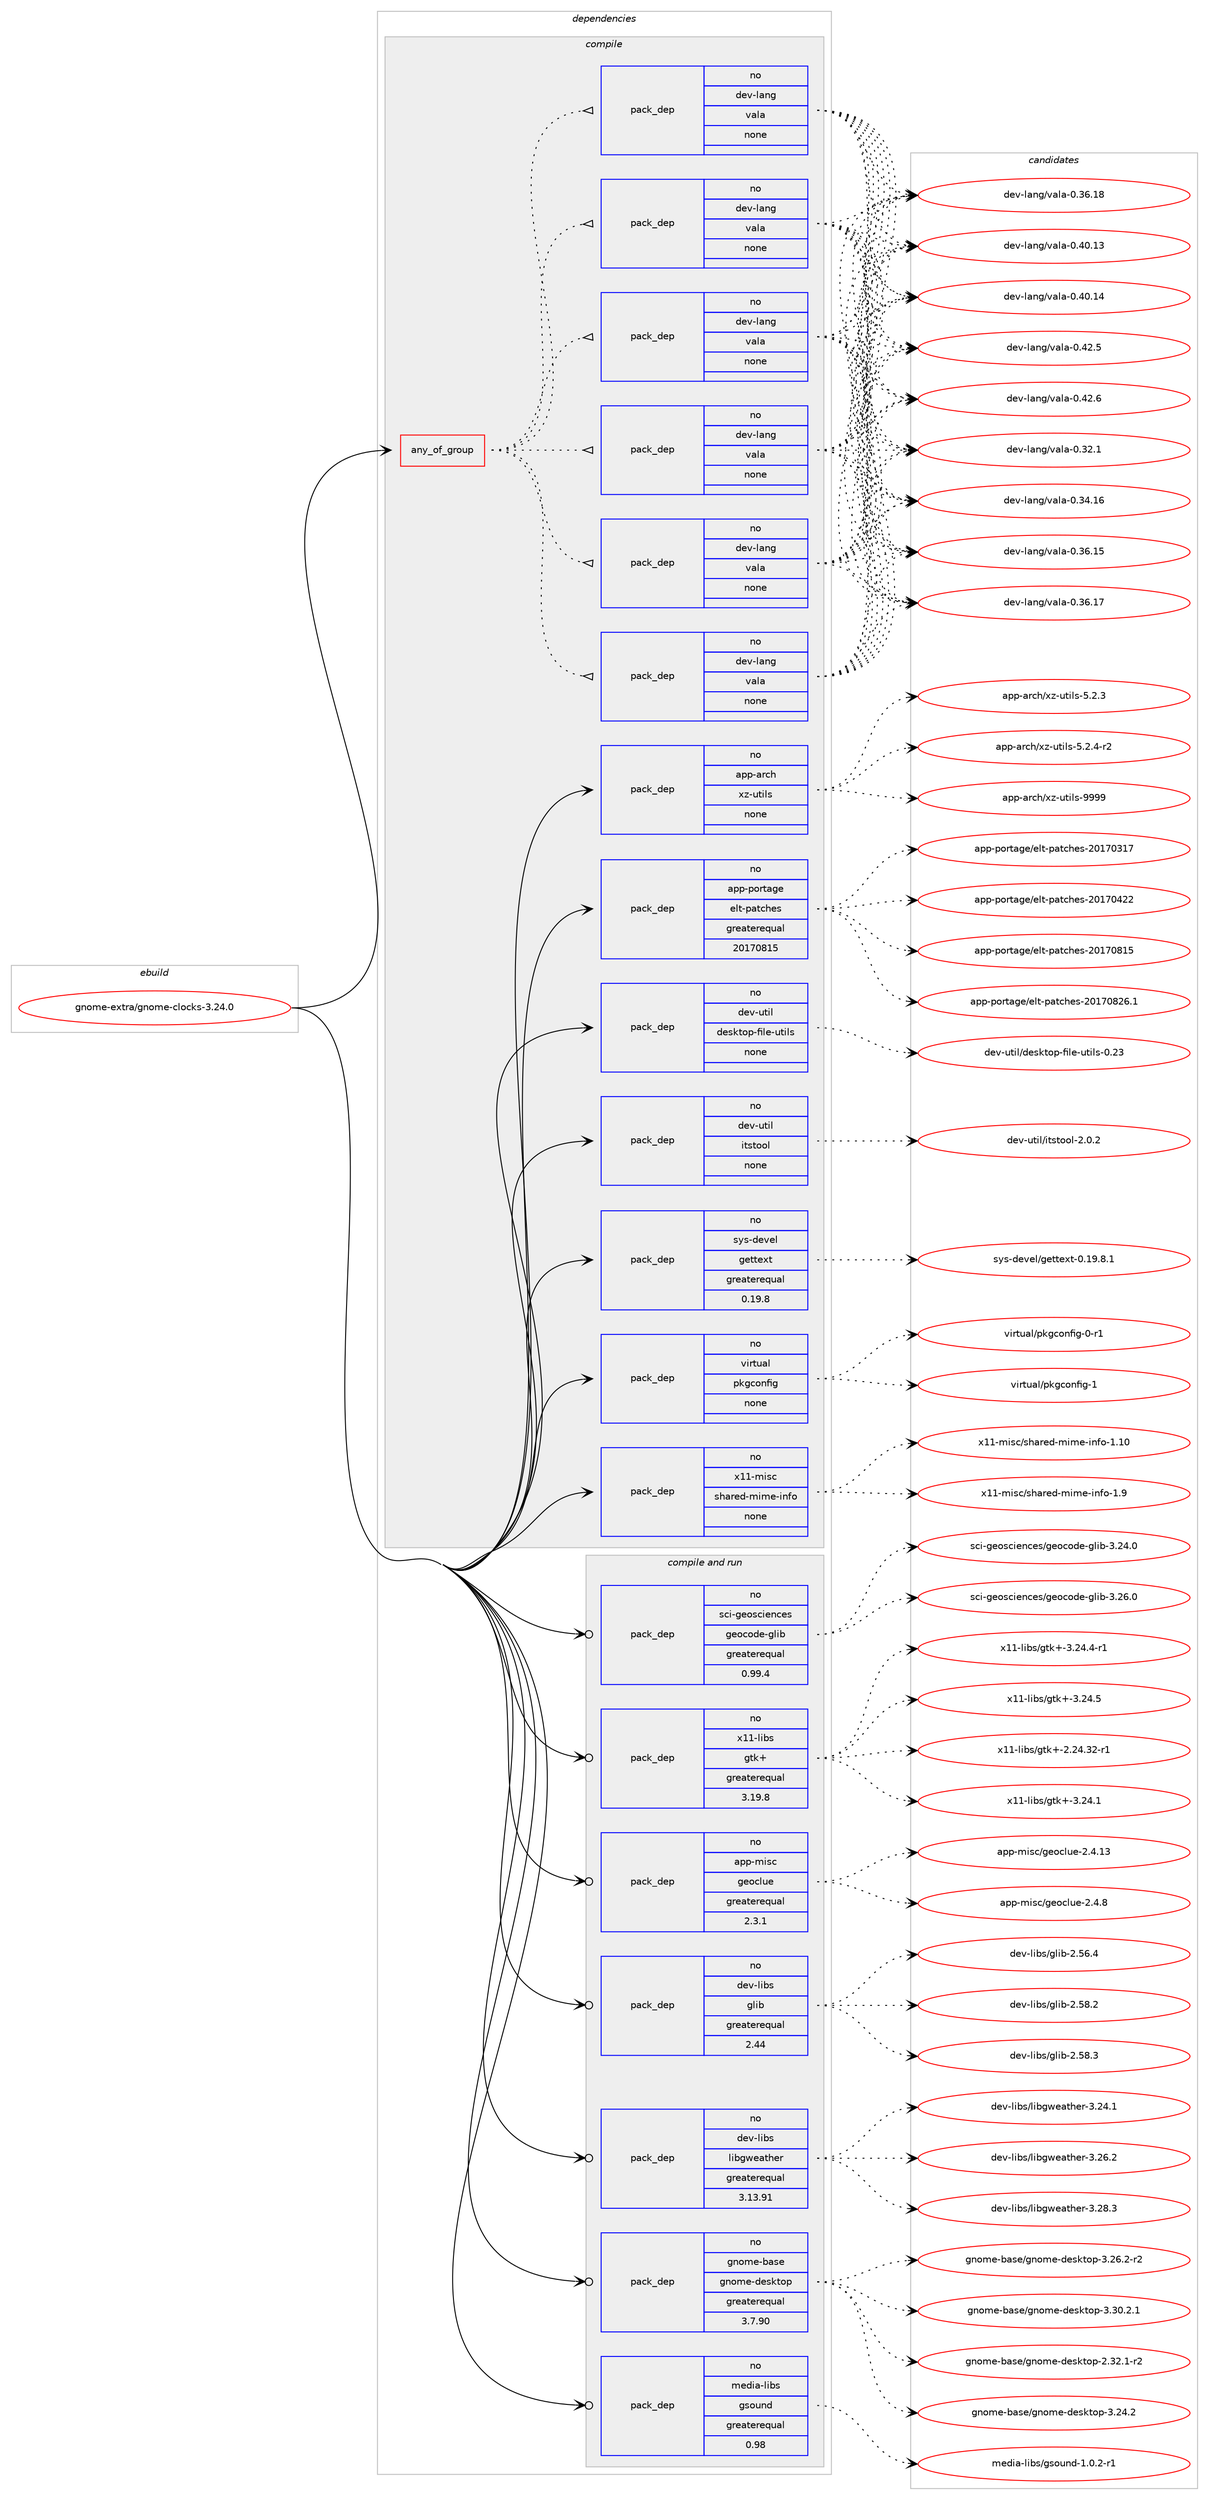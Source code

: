 digraph prolog {

# *************
# Graph options
# *************

newrank=true;
concentrate=true;
compound=true;
graph [rankdir=LR,fontname=Helvetica,fontsize=10,ranksep=1.5];#, ranksep=2.5, nodesep=0.2];
edge  [arrowhead=vee];
node  [fontname=Helvetica,fontsize=10];

# **********
# The ebuild
# **********

subgraph cluster_leftcol {
color=gray;
rank=same;
label=<<i>ebuild</i>>;
id [label="gnome-extra/gnome-clocks-3.24.0", color=red, width=4, href="../gnome-extra/gnome-clocks-3.24.0.svg"];
}

# ****************
# The dependencies
# ****************

subgraph cluster_midcol {
color=gray;
label=<<i>dependencies</i>>;
subgraph cluster_compile {
fillcolor="#eeeeee";
style=filled;
label=<<i>compile</i>>;
subgraph any23598 {
dependency1566825 [label=<<TABLE BORDER="0" CELLBORDER="1" CELLSPACING="0" CELLPADDING="4"><TR><TD CELLPADDING="10">any_of_group</TD></TR></TABLE>>, shape=none, color=red];subgraph pack1114660 {
dependency1566826 [label=<<TABLE BORDER="0" CELLBORDER="1" CELLSPACING="0" CELLPADDING="4" WIDTH="220"><TR><TD ROWSPAN="6" CELLPADDING="30">pack_dep</TD></TR><TR><TD WIDTH="110">no</TD></TR><TR><TD>dev-lang</TD></TR><TR><TD>vala</TD></TR><TR><TD>none</TD></TR><TR><TD></TD></TR></TABLE>>, shape=none, color=blue];
}
dependency1566825:e -> dependency1566826:w [weight=20,style="dotted",arrowhead="oinv"];
subgraph pack1114661 {
dependency1566827 [label=<<TABLE BORDER="0" CELLBORDER="1" CELLSPACING="0" CELLPADDING="4" WIDTH="220"><TR><TD ROWSPAN="6" CELLPADDING="30">pack_dep</TD></TR><TR><TD WIDTH="110">no</TD></TR><TR><TD>dev-lang</TD></TR><TR><TD>vala</TD></TR><TR><TD>none</TD></TR><TR><TD></TD></TR></TABLE>>, shape=none, color=blue];
}
dependency1566825:e -> dependency1566827:w [weight=20,style="dotted",arrowhead="oinv"];
subgraph pack1114662 {
dependency1566828 [label=<<TABLE BORDER="0" CELLBORDER="1" CELLSPACING="0" CELLPADDING="4" WIDTH="220"><TR><TD ROWSPAN="6" CELLPADDING="30">pack_dep</TD></TR><TR><TD WIDTH="110">no</TD></TR><TR><TD>dev-lang</TD></TR><TR><TD>vala</TD></TR><TR><TD>none</TD></TR><TR><TD></TD></TR></TABLE>>, shape=none, color=blue];
}
dependency1566825:e -> dependency1566828:w [weight=20,style="dotted",arrowhead="oinv"];
subgraph pack1114663 {
dependency1566829 [label=<<TABLE BORDER="0" CELLBORDER="1" CELLSPACING="0" CELLPADDING="4" WIDTH="220"><TR><TD ROWSPAN="6" CELLPADDING="30">pack_dep</TD></TR><TR><TD WIDTH="110">no</TD></TR><TR><TD>dev-lang</TD></TR><TR><TD>vala</TD></TR><TR><TD>none</TD></TR><TR><TD></TD></TR></TABLE>>, shape=none, color=blue];
}
dependency1566825:e -> dependency1566829:w [weight=20,style="dotted",arrowhead="oinv"];
subgraph pack1114664 {
dependency1566830 [label=<<TABLE BORDER="0" CELLBORDER="1" CELLSPACING="0" CELLPADDING="4" WIDTH="220"><TR><TD ROWSPAN="6" CELLPADDING="30">pack_dep</TD></TR><TR><TD WIDTH="110">no</TD></TR><TR><TD>dev-lang</TD></TR><TR><TD>vala</TD></TR><TR><TD>none</TD></TR><TR><TD></TD></TR></TABLE>>, shape=none, color=blue];
}
dependency1566825:e -> dependency1566830:w [weight=20,style="dotted",arrowhead="oinv"];
subgraph pack1114665 {
dependency1566831 [label=<<TABLE BORDER="0" CELLBORDER="1" CELLSPACING="0" CELLPADDING="4" WIDTH="220"><TR><TD ROWSPAN="6" CELLPADDING="30">pack_dep</TD></TR><TR><TD WIDTH="110">no</TD></TR><TR><TD>dev-lang</TD></TR><TR><TD>vala</TD></TR><TR><TD>none</TD></TR><TR><TD></TD></TR></TABLE>>, shape=none, color=blue];
}
dependency1566825:e -> dependency1566831:w [weight=20,style="dotted",arrowhead="oinv"];
}
id:e -> dependency1566825:w [weight=20,style="solid",arrowhead="vee"];
subgraph pack1114666 {
dependency1566832 [label=<<TABLE BORDER="0" CELLBORDER="1" CELLSPACING="0" CELLPADDING="4" WIDTH="220"><TR><TD ROWSPAN="6" CELLPADDING="30">pack_dep</TD></TR><TR><TD WIDTH="110">no</TD></TR><TR><TD>app-arch</TD></TR><TR><TD>xz-utils</TD></TR><TR><TD>none</TD></TR><TR><TD></TD></TR></TABLE>>, shape=none, color=blue];
}
id:e -> dependency1566832:w [weight=20,style="solid",arrowhead="vee"];
subgraph pack1114667 {
dependency1566833 [label=<<TABLE BORDER="0" CELLBORDER="1" CELLSPACING="0" CELLPADDING="4" WIDTH="220"><TR><TD ROWSPAN="6" CELLPADDING="30">pack_dep</TD></TR><TR><TD WIDTH="110">no</TD></TR><TR><TD>app-portage</TD></TR><TR><TD>elt-patches</TD></TR><TR><TD>greaterequal</TD></TR><TR><TD>20170815</TD></TR></TABLE>>, shape=none, color=blue];
}
id:e -> dependency1566833:w [weight=20,style="solid",arrowhead="vee"];
subgraph pack1114668 {
dependency1566834 [label=<<TABLE BORDER="0" CELLBORDER="1" CELLSPACING="0" CELLPADDING="4" WIDTH="220"><TR><TD ROWSPAN="6" CELLPADDING="30">pack_dep</TD></TR><TR><TD WIDTH="110">no</TD></TR><TR><TD>dev-util</TD></TR><TR><TD>desktop-file-utils</TD></TR><TR><TD>none</TD></TR><TR><TD></TD></TR></TABLE>>, shape=none, color=blue];
}
id:e -> dependency1566834:w [weight=20,style="solid",arrowhead="vee"];
subgraph pack1114669 {
dependency1566835 [label=<<TABLE BORDER="0" CELLBORDER="1" CELLSPACING="0" CELLPADDING="4" WIDTH="220"><TR><TD ROWSPAN="6" CELLPADDING="30">pack_dep</TD></TR><TR><TD WIDTH="110">no</TD></TR><TR><TD>dev-util</TD></TR><TR><TD>itstool</TD></TR><TR><TD>none</TD></TR><TR><TD></TD></TR></TABLE>>, shape=none, color=blue];
}
id:e -> dependency1566835:w [weight=20,style="solid",arrowhead="vee"];
subgraph pack1114670 {
dependency1566836 [label=<<TABLE BORDER="0" CELLBORDER="1" CELLSPACING="0" CELLPADDING="4" WIDTH="220"><TR><TD ROWSPAN="6" CELLPADDING="30">pack_dep</TD></TR><TR><TD WIDTH="110">no</TD></TR><TR><TD>sys-devel</TD></TR><TR><TD>gettext</TD></TR><TR><TD>greaterequal</TD></TR><TR><TD>0.19.8</TD></TR></TABLE>>, shape=none, color=blue];
}
id:e -> dependency1566836:w [weight=20,style="solid",arrowhead="vee"];
subgraph pack1114671 {
dependency1566837 [label=<<TABLE BORDER="0" CELLBORDER="1" CELLSPACING="0" CELLPADDING="4" WIDTH="220"><TR><TD ROWSPAN="6" CELLPADDING="30">pack_dep</TD></TR><TR><TD WIDTH="110">no</TD></TR><TR><TD>virtual</TD></TR><TR><TD>pkgconfig</TD></TR><TR><TD>none</TD></TR><TR><TD></TD></TR></TABLE>>, shape=none, color=blue];
}
id:e -> dependency1566837:w [weight=20,style="solid",arrowhead="vee"];
subgraph pack1114672 {
dependency1566838 [label=<<TABLE BORDER="0" CELLBORDER="1" CELLSPACING="0" CELLPADDING="4" WIDTH="220"><TR><TD ROWSPAN="6" CELLPADDING="30">pack_dep</TD></TR><TR><TD WIDTH="110">no</TD></TR><TR><TD>x11-misc</TD></TR><TR><TD>shared-mime-info</TD></TR><TR><TD>none</TD></TR><TR><TD></TD></TR></TABLE>>, shape=none, color=blue];
}
id:e -> dependency1566838:w [weight=20,style="solid",arrowhead="vee"];
}
subgraph cluster_compileandrun {
fillcolor="#eeeeee";
style=filled;
label=<<i>compile and run</i>>;
subgraph pack1114673 {
dependency1566839 [label=<<TABLE BORDER="0" CELLBORDER="1" CELLSPACING="0" CELLPADDING="4" WIDTH="220"><TR><TD ROWSPAN="6" CELLPADDING="30">pack_dep</TD></TR><TR><TD WIDTH="110">no</TD></TR><TR><TD>app-misc</TD></TR><TR><TD>geoclue</TD></TR><TR><TD>greaterequal</TD></TR><TR><TD>2.3.1</TD></TR></TABLE>>, shape=none, color=blue];
}
id:e -> dependency1566839:w [weight=20,style="solid",arrowhead="odotvee"];
subgraph pack1114674 {
dependency1566840 [label=<<TABLE BORDER="0" CELLBORDER="1" CELLSPACING="0" CELLPADDING="4" WIDTH="220"><TR><TD ROWSPAN="6" CELLPADDING="30">pack_dep</TD></TR><TR><TD WIDTH="110">no</TD></TR><TR><TD>dev-libs</TD></TR><TR><TD>glib</TD></TR><TR><TD>greaterequal</TD></TR><TR><TD>2.44</TD></TR></TABLE>>, shape=none, color=blue];
}
id:e -> dependency1566840:w [weight=20,style="solid",arrowhead="odotvee"];
subgraph pack1114675 {
dependency1566841 [label=<<TABLE BORDER="0" CELLBORDER="1" CELLSPACING="0" CELLPADDING="4" WIDTH="220"><TR><TD ROWSPAN="6" CELLPADDING="30">pack_dep</TD></TR><TR><TD WIDTH="110">no</TD></TR><TR><TD>dev-libs</TD></TR><TR><TD>libgweather</TD></TR><TR><TD>greaterequal</TD></TR><TR><TD>3.13.91</TD></TR></TABLE>>, shape=none, color=blue];
}
id:e -> dependency1566841:w [weight=20,style="solid",arrowhead="odotvee"];
subgraph pack1114676 {
dependency1566842 [label=<<TABLE BORDER="0" CELLBORDER="1" CELLSPACING="0" CELLPADDING="4" WIDTH="220"><TR><TD ROWSPAN="6" CELLPADDING="30">pack_dep</TD></TR><TR><TD WIDTH="110">no</TD></TR><TR><TD>gnome-base</TD></TR><TR><TD>gnome-desktop</TD></TR><TR><TD>greaterequal</TD></TR><TR><TD>3.7.90</TD></TR></TABLE>>, shape=none, color=blue];
}
id:e -> dependency1566842:w [weight=20,style="solid",arrowhead="odotvee"];
subgraph pack1114677 {
dependency1566843 [label=<<TABLE BORDER="0" CELLBORDER="1" CELLSPACING="0" CELLPADDING="4" WIDTH="220"><TR><TD ROWSPAN="6" CELLPADDING="30">pack_dep</TD></TR><TR><TD WIDTH="110">no</TD></TR><TR><TD>media-libs</TD></TR><TR><TD>gsound</TD></TR><TR><TD>greaterequal</TD></TR><TR><TD>0.98</TD></TR></TABLE>>, shape=none, color=blue];
}
id:e -> dependency1566843:w [weight=20,style="solid",arrowhead="odotvee"];
subgraph pack1114678 {
dependency1566844 [label=<<TABLE BORDER="0" CELLBORDER="1" CELLSPACING="0" CELLPADDING="4" WIDTH="220"><TR><TD ROWSPAN="6" CELLPADDING="30">pack_dep</TD></TR><TR><TD WIDTH="110">no</TD></TR><TR><TD>sci-geosciences</TD></TR><TR><TD>geocode-glib</TD></TR><TR><TD>greaterequal</TD></TR><TR><TD>0.99.4</TD></TR></TABLE>>, shape=none, color=blue];
}
id:e -> dependency1566844:w [weight=20,style="solid",arrowhead="odotvee"];
subgraph pack1114679 {
dependency1566845 [label=<<TABLE BORDER="0" CELLBORDER="1" CELLSPACING="0" CELLPADDING="4" WIDTH="220"><TR><TD ROWSPAN="6" CELLPADDING="30">pack_dep</TD></TR><TR><TD WIDTH="110">no</TD></TR><TR><TD>x11-libs</TD></TR><TR><TD>gtk+</TD></TR><TR><TD>greaterequal</TD></TR><TR><TD>3.19.8</TD></TR></TABLE>>, shape=none, color=blue];
}
id:e -> dependency1566845:w [weight=20,style="solid",arrowhead="odotvee"];
}
subgraph cluster_run {
fillcolor="#eeeeee";
style=filled;
label=<<i>run</i>>;
}
}

# **************
# The candidates
# **************

subgraph cluster_choices {
rank=same;
color=gray;
label=<<i>candidates</i>>;

subgraph choice1114660 {
color=black;
nodesep=1;
choice100101118451089711010347118971089745484651504649 [label="dev-lang/vala-0.32.1", color=red, width=4,href="../dev-lang/vala-0.32.1.svg"];
choice10010111845108971101034711897108974548465152464954 [label="dev-lang/vala-0.34.16", color=red, width=4,href="../dev-lang/vala-0.34.16.svg"];
choice10010111845108971101034711897108974548465154464953 [label="dev-lang/vala-0.36.15", color=red, width=4,href="../dev-lang/vala-0.36.15.svg"];
choice10010111845108971101034711897108974548465154464955 [label="dev-lang/vala-0.36.17", color=red, width=4,href="../dev-lang/vala-0.36.17.svg"];
choice10010111845108971101034711897108974548465154464956 [label="dev-lang/vala-0.36.18", color=red, width=4,href="../dev-lang/vala-0.36.18.svg"];
choice10010111845108971101034711897108974548465248464951 [label="dev-lang/vala-0.40.13", color=red, width=4,href="../dev-lang/vala-0.40.13.svg"];
choice10010111845108971101034711897108974548465248464952 [label="dev-lang/vala-0.40.14", color=red, width=4,href="../dev-lang/vala-0.40.14.svg"];
choice100101118451089711010347118971089745484652504653 [label="dev-lang/vala-0.42.5", color=red, width=4,href="../dev-lang/vala-0.42.5.svg"];
choice100101118451089711010347118971089745484652504654 [label="dev-lang/vala-0.42.6", color=red, width=4,href="../dev-lang/vala-0.42.6.svg"];
dependency1566826:e -> choice100101118451089711010347118971089745484651504649:w [style=dotted,weight="100"];
dependency1566826:e -> choice10010111845108971101034711897108974548465152464954:w [style=dotted,weight="100"];
dependency1566826:e -> choice10010111845108971101034711897108974548465154464953:w [style=dotted,weight="100"];
dependency1566826:e -> choice10010111845108971101034711897108974548465154464955:w [style=dotted,weight="100"];
dependency1566826:e -> choice10010111845108971101034711897108974548465154464956:w [style=dotted,weight="100"];
dependency1566826:e -> choice10010111845108971101034711897108974548465248464951:w [style=dotted,weight="100"];
dependency1566826:e -> choice10010111845108971101034711897108974548465248464952:w [style=dotted,weight="100"];
dependency1566826:e -> choice100101118451089711010347118971089745484652504653:w [style=dotted,weight="100"];
dependency1566826:e -> choice100101118451089711010347118971089745484652504654:w [style=dotted,weight="100"];
}
subgraph choice1114661 {
color=black;
nodesep=1;
choice100101118451089711010347118971089745484651504649 [label="dev-lang/vala-0.32.1", color=red, width=4,href="../dev-lang/vala-0.32.1.svg"];
choice10010111845108971101034711897108974548465152464954 [label="dev-lang/vala-0.34.16", color=red, width=4,href="../dev-lang/vala-0.34.16.svg"];
choice10010111845108971101034711897108974548465154464953 [label="dev-lang/vala-0.36.15", color=red, width=4,href="../dev-lang/vala-0.36.15.svg"];
choice10010111845108971101034711897108974548465154464955 [label="dev-lang/vala-0.36.17", color=red, width=4,href="../dev-lang/vala-0.36.17.svg"];
choice10010111845108971101034711897108974548465154464956 [label="dev-lang/vala-0.36.18", color=red, width=4,href="../dev-lang/vala-0.36.18.svg"];
choice10010111845108971101034711897108974548465248464951 [label="dev-lang/vala-0.40.13", color=red, width=4,href="../dev-lang/vala-0.40.13.svg"];
choice10010111845108971101034711897108974548465248464952 [label="dev-lang/vala-0.40.14", color=red, width=4,href="../dev-lang/vala-0.40.14.svg"];
choice100101118451089711010347118971089745484652504653 [label="dev-lang/vala-0.42.5", color=red, width=4,href="../dev-lang/vala-0.42.5.svg"];
choice100101118451089711010347118971089745484652504654 [label="dev-lang/vala-0.42.6", color=red, width=4,href="../dev-lang/vala-0.42.6.svg"];
dependency1566827:e -> choice100101118451089711010347118971089745484651504649:w [style=dotted,weight="100"];
dependency1566827:e -> choice10010111845108971101034711897108974548465152464954:w [style=dotted,weight="100"];
dependency1566827:e -> choice10010111845108971101034711897108974548465154464953:w [style=dotted,weight="100"];
dependency1566827:e -> choice10010111845108971101034711897108974548465154464955:w [style=dotted,weight="100"];
dependency1566827:e -> choice10010111845108971101034711897108974548465154464956:w [style=dotted,weight="100"];
dependency1566827:e -> choice10010111845108971101034711897108974548465248464951:w [style=dotted,weight="100"];
dependency1566827:e -> choice10010111845108971101034711897108974548465248464952:w [style=dotted,weight="100"];
dependency1566827:e -> choice100101118451089711010347118971089745484652504653:w [style=dotted,weight="100"];
dependency1566827:e -> choice100101118451089711010347118971089745484652504654:w [style=dotted,weight="100"];
}
subgraph choice1114662 {
color=black;
nodesep=1;
choice100101118451089711010347118971089745484651504649 [label="dev-lang/vala-0.32.1", color=red, width=4,href="../dev-lang/vala-0.32.1.svg"];
choice10010111845108971101034711897108974548465152464954 [label="dev-lang/vala-0.34.16", color=red, width=4,href="../dev-lang/vala-0.34.16.svg"];
choice10010111845108971101034711897108974548465154464953 [label="dev-lang/vala-0.36.15", color=red, width=4,href="../dev-lang/vala-0.36.15.svg"];
choice10010111845108971101034711897108974548465154464955 [label="dev-lang/vala-0.36.17", color=red, width=4,href="../dev-lang/vala-0.36.17.svg"];
choice10010111845108971101034711897108974548465154464956 [label="dev-lang/vala-0.36.18", color=red, width=4,href="../dev-lang/vala-0.36.18.svg"];
choice10010111845108971101034711897108974548465248464951 [label="dev-lang/vala-0.40.13", color=red, width=4,href="../dev-lang/vala-0.40.13.svg"];
choice10010111845108971101034711897108974548465248464952 [label="dev-lang/vala-0.40.14", color=red, width=4,href="../dev-lang/vala-0.40.14.svg"];
choice100101118451089711010347118971089745484652504653 [label="dev-lang/vala-0.42.5", color=red, width=4,href="../dev-lang/vala-0.42.5.svg"];
choice100101118451089711010347118971089745484652504654 [label="dev-lang/vala-0.42.6", color=red, width=4,href="../dev-lang/vala-0.42.6.svg"];
dependency1566828:e -> choice100101118451089711010347118971089745484651504649:w [style=dotted,weight="100"];
dependency1566828:e -> choice10010111845108971101034711897108974548465152464954:w [style=dotted,weight="100"];
dependency1566828:e -> choice10010111845108971101034711897108974548465154464953:w [style=dotted,weight="100"];
dependency1566828:e -> choice10010111845108971101034711897108974548465154464955:w [style=dotted,weight="100"];
dependency1566828:e -> choice10010111845108971101034711897108974548465154464956:w [style=dotted,weight="100"];
dependency1566828:e -> choice10010111845108971101034711897108974548465248464951:w [style=dotted,weight="100"];
dependency1566828:e -> choice10010111845108971101034711897108974548465248464952:w [style=dotted,weight="100"];
dependency1566828:e -> choice100101118451089711010347118971089745484652504653:w [style=dotted,weight="100"];
dependency1566828:e -> choice100101118451089711010347118971089745484652504654:w [style=dotted,weight="100"];
}
subgraph choice1114663 {
color=black;
nodesep=1;
choice100101118451089711010347118971089745484651504649 [label="dev-lang/vala-0.32.1", color=red, width=4,href="../dev-lang/vala-0.32.1.svg"];
choice10010111845108971101034711897108974548465152464954 [label="dev-lang/vala-0.34.16", color=red, width=4,href="../dev-lang/vala-0.34.16.svg"];
choice10010111845108971101034711897108974548465154464953 [label="dev-lang/vala-0.36.15", color=red, width=4,href="../dev-lang/vala-0.36.15.svg"];
choice10010111845108971101034711897108974548465154464955 [label="dev-lang/vala-0.36.17", color=red, width=4,href="../dev-lang/vala-0.36.17.svg"];
choice10010111845108971101034711897108974548465154464956 [label="dev-lang/vala-0.36.18", color=red, width=4,href="../dev-lang/vala-0.36.18.svg"];
choice10010111845108971101034711897108974548465248464951 [label="dev-lang/vala-0.40.13", color=red, width=4,href="../dev-lang/vala-0.40.13.svg"];
choice10010111845108971101034711897108974548465248464952 [label="dev-lang/vala-0.40.14", color=red, width=4,href="../dev-lang/vala-0.40.14.svg"];
choice100101118451089711010347118971089745484652504653 [label="dev-lang/vala-0.42.5", color=red, width=4,href="../dev-lang/vala-0.42.5.svg"];
choice100101118451089711010347118971089745484652504654 [label="dev-lang/vala-0.42.6", color=red, width=4,href="../dev-lang/vala-0.42.6.svg"];
dependency1566829:e -> choice100101118451089711010347118971089745484651504649:w [style=dotted,weight="100"];
dependency1566829:e -> choice10010111845108971101034711897108974548465152464954:w [style=dotted,weight="100"];
dependency1566829:e -> choice10010111845108971101034711897108974548465154464953:w [style=dotted,weight="100"];
dependency1566829:e -> choice10010111845108971101034711897108974548465154464955:w [style=dotted,weight="100"];
dependency1566829:e -> choice10010111845108971101034711897108974548465154464956:w [style=dotted,weight="100"];
dependency1566829:e -> choice10010111845108971101034711897108974548465248464951:w [style=dotted,weight="100"];
dependency1566829:e -> choice10010111845108971101034711897108974548465248464952:w [style=dotted,weight="100"];
dependency1566829:e -> choice100101118451089711010347118971089745484652504653:w [style=dotted,weight="100"];
dependency1566829:e -> choice100101118451089711010347118971089745484652504654:w [style=dotted,weight="100"];
}
subgraph choice1114664 {
color=black;
nodesep=1;
choice100101118451089711010347118971089745484651504649 [label="dev-lang/vala-0.32.1", color=red, width=4,href="../dev-lang/vala-0.32.1.svg"];
choice10010111845108971101034711897108974548465152464954 [label="dev-lang/vala-0.34.16", color=red, width=4,href="../dev-lang/vala-0.34.16.svg"];
choice10010111845108971101034711897108974548465154464953 [label="dev-lang/vala-0.36.15", color=red, width=4,href="../dev-lang/vala-0.36.15.svg"];
choice10010111845108971101034711897108974548465154464955 [label="dev-lang/vala-0.36.17", color=red, width=4,href="../dev-lang/vala-0.36.17.svg"];
choice10010111845108971101034711897108974548465154464956 [label="dev-lang/vala-0.36.18", color=red, width=4,href="../dev-lang/vala-0.36.18.svg"];
choice10010111845108971101034711897108974548465248464951 [label="dev-lang/vala-0.40.13", color=red, width=4,href="../dev-lang/vala-0.40.13.svg"];
choice10010111845108971101034711897108974548465248464952 [label="dev-lang/vala-0.40.14", color=red, width=4,href="../dev-lang/vala-0.40.14.svg"];
choice100101118451089711010347118971089745484652504653 [label="dev-lang/vala-0.42.5", color=red, width=4,href="../dev-lang/vala-0.42.5.svg"];
choice100101118451089711010347118971089745484652504654 [label="dev-lang/vala-0.42.6", color=red, width=4,href="../dev-lang/vala-0.42.6.svg"];
dependency1566830:e -> choice100101118451089711010347118971089745484651504649:w [style=dotted,weight="100"];
dependency1566830:e -> choice10010111845108971101034711897108974548465152464954:w [style=dotted,weight="100"];
dependency1566830:e -> choice10010111845108971101034711897108974548465154464953:w [style=dotted,weight="100"];
dependency1566830:e -> choice10010111845108971101034711897108974548465154464955:w [style=dotted,weight="100"];
dependency1566830:e -> choice10010111845108971101034711897108974548465154464956:w [style=dotted,weight="100"];
dependency1566830:e -> choice10010111845108971101034711897108974548465248464951:w [style=dotted,weight="100"];
dependency1566830:e -> choice10010111845108971101034711897108974548465248464952:w [style=dotted,weight="100"];
dependency1566830:e -> choice100101118451089711010347118971089745484652504653:w [style=dotted,weight="100"];
dependency1566830:e -> choice100101118451089711010347118971089745484652504654:w [style=dotted,weight="100"];
}
subgraph choice1114665 {
color=black;
nodesep=1;
choice100101118451089711010347118971089745484651504649 [label="dev-lang/vala-0.32.1", color=red, width=4,href="../dev-lang/vala-0.32.1.svg"];
choice10010111845108971101034711897108974548465152464954 [label="dev-lang/vala-0.34.16", color=red, width=4,href="../dev-lang/vala-0.34.16.svg"];
choice10010111845108971101034711897108974548465154464953 [label="dev-lang/vala-0.36.15", color=red, width=4,href="../dev-lang/vala-0.36.15.svg"];
choice10010111845108971101034711897108974548465154464955 [label="dev-lang/vala-0.36.17", color=red, width=4,href="../dev-lang/vala-0.36.17.svg"];
choice10010111845108971101034711897108974548465154464956 [label="dev-lang/vala-0.36.18", color=red, width=4,href="../dev-lang/vala-0.36.18.svg"];
choice10010111845108971101034711897108974548465248464951 [label="dev-lang/vala-0.40.13", color=red, width=4,href="../dev-lang/vala-0.40.13.svg"];
choice10010111845108971101034711897108974548465248464952 [label="dev-lang/vala-0.40.14", color=red, width=4,href="../dev-lang/vala-0.40.14.svg"];
choice100101118451089711010347118971089745484652504653 [label="dev-lang/vala-0.42.5", color=red, width=4,href="../dev-lang/vala-0.42.5.svg"];
choice100101118451089711010347118971089745484652504654 [label="dev-lang/vala-0.42.6", color=red, width=4,href="../dev-lang/vala-0.42.6.svg"];
dependency1566831:e -> choice100101118451089711010347118971089745484651504649:w [style=dotted,weight="100"];
dependency1566831:e -> choice10010111845108971101034711897108974548465152464954:w [style=dotted,weight="100"];
dependency1566831:e -> choice10010111845108971101034711897108974548465154464953:w [style=dotted,weight="100"];
dependency1566831:e -> choice10010111845108971101034711897108974548465154464955:w [style=dotted,weight="100"];
dependency1566831:e -> choice10010111845108971101034711897108974548465154464956:w [style=dotted,weight="100"];
dependency1566831:e -> choice10010111845108971101034711897108974548465248464951:w [style=dotted,weight="100"];
dependency1566831:e -> choice10010111845108971101034711897108974548465248464952:w [style=dotted,weight="100"];
dependency1566831:e -> choice100101118451089711010347118971089745484652504653:w [style=dotted,weight="100"];
dependency1566831:e -> choice100101118451089711010347118971089745484652504654:w [style=dotted,weight="100"];
}
subgraph choice1114666 {
color=black;
nodesep=1;
choice971121124597114991044712012245117116105108115455346504651 [label="app-arch/xz-utils-5.2.3", color=red, width=4,href="../app-arch/xz-utils-5.2.3.svg"];
choice9711211245971149910447120122451171161051081154553465046524511450 [label="app-arch/xz-utils-5.2.4-r2", color=red, width=4,href="../app-arch/xz-utils-5.2.4-r2.svg"];
choice9711211245971149910447120122451171161051081154557575757 [label="app-arch/xz-utils-9999", color=red, width=4,href="../app-arch/xz-utils-9999.svg"];
dependency1566832:e -> choice971121124597114991044712012245117116105108115455346504651:w [style=dotted,weight="100"];
dependency1566832:e -> choice9711211245971149910447120122451171161051081154553465046524511450:w [style=dotted,weight="100"];
dependency1566832:e -> choice9711211245971149910447120122451171161051081154557575757:w [style=dotted,weight="100"];
}
subgraph choice1114667 {
color=black;
nodesep=1;
choice97112112451121111141169710310147101108116451129711699104101115455048495548514955 [label="app-portage/elt-patches-20170317", color=red, width=4,href="../app-portage/elt-patches-20170317.svg"];
choice97112112451121111141169710310147101108116451129711699104101115455048495548525050 [label="app-portage/elt-patches-20170422", color=red, width=4,href="../app-portage/elt-patches-20170422.svg"];
choice97112112451121111141169710310147101108116451129711699104101115455048495548564953 [label="app-portage/elt-patches-20170815", color=red, width=4,href="../app-portage/elt-patches-20170815.svg"];
choice971121124511211111411697103101471011081164511297116991041011154550484955485650544649 [label="app-portage/elt-patches-20170826.1", color=red, width=4,href="../app-portage/elt-patches-20170826.1.svg"];
dependency1566833:e -> choice97112112451121111141169710310147101108116451129711699104101115455048495548514955:w [style=dotted,weight="100"];
dependency1566833:e -> choice97112112451121111141169710310147101108116451129711699104101115455048495548525050:w [style=dotted,weight="100"];
dependency1566833:e -> choice97112112451121111141169710310147101108116451129711699104101115455048495548564953:w [style=dotted,weight="100"];
dependency1566833:e -> choice971121124511211111411697103101471011081164511297116991041011154550484955485650544649:w [style=dotted,weight="100"];
}
subgraph choice1114668 {
color=black;
nodesep=1;
choice100101118451171161051084710010111510711611111245102105108101451171161051081154548465051 [label="dev-util/desktop-file-utils-0.23", color=red, width=4,href="../dev-util/desktop-file-utils-0.23.svg"];
dependency1566834:e -> choice100101118451171161051084710010111510711611111245102105108101451171161051081154548465051:w [style=dotted,weight="100"];
}
subgraph choice1114669 {
color=black;
nodesep=1;
choice1001011184511711610510847105116115116111111108455046484650 [label="dev-util/itstool-2.0.2", color=red, width=4,href="../dev-util/itstool-2.0.2.svg"];
dependency1566835:e -> choice1001011184511711610510847105116115116111111108455046484650:w [style=dotted,weight="100"];
}
subgraph choice1114670 {
color=black;
nodesep=1;
choice1151211154510010111810110847103101116116101120116454846495746564649 [label="sys-devel/gettext-0.19.8.1", color=red, width=4,href="../sys-devel/gettext-0.19.8.1.svg"];
dependency1566836:e -> choice1151211154510010111810110847103101116116101120116454846495746564649:w [style=dotted,weight="100"];
}
subgraph choice1114671 {
color=black;
nodesep=1;
choice11810511411611797108471121071039911111010210510345484511449 [label="virtual/pkgconfig-0-r1", color=red, width=4,href="../virtual/pkgconfig-0-r1.svg"];
choice1181051141161179710847112107103991111101021051034549 [label="virtual/pkgconfig-1", color=red, width=4,href="../virtual/pkgconfig-1.svg"];
dependency1566837:e -> choice11810511411611797108471121071039911111010210510345484511449:w [style=dotted,weight="100"];
dependency1566837:e -> choice1181051141161179710847112107103991111101021051034549:w [style=dotted,weight="100"];
}
subgraph choice1114672 {
color=black;
nodesep=1;
choice12049494510910511599471151049711410110045109105109101451051101021114549464948 [label="x11-misc/shared-mime-info-1.10", color=red, width=4,href="../x11-misc/shared-mime-info-1.10.svg"];
choice120494945109105115994711510497114101100451091051091014510511010211145494657 [label="x11-misc/shared-mime-info-1.9", color=red, width=4,href="../x11-misc/shared-mime-info-1.9.svg"];
dependency1566838:e -> choice12049494510910511599471151049711410110045109105109101451051101021114549464948:w [style=dotted,weight="100"];
dependency1566838:e -> choice120494945109105115994711510497114101100451091051091014510511010211145494657:w [style=dotted,weight="100"];
}
subgraph choice1114673 {
color=black;
nodesep=1;
choice971121124510910511599471031011119910811710145504652464951 [label="app-misc/geoclue-2.4.13", color=red, width=4,href="../app-misc/geoclue-2.4.13.svg"];
choice9711211245109105115994710310111199108117101455046524656 [label="app-misc/geoclue-2.4.8", color=red, width=4,href="../app-misc/geoclue-2.4.8.svg"];
dependency1566839:e -> choice971121124510910511599471031011119910811710145504652464951:w [style=dotted,weight="100"];
dependency1566839:e -> choice9711211245109105115994710310111199108117101455046524656:w [style=dotted,weight="100"];
}
subgraph choice1114674 {
color=black;
nodesep=1;
choice1001011184510810598115471031081059845504653544652 [label="dev-libs/glib-2.56.4", color=red, width=4,href="../dev-libs/glib-2.56.4.svg"];
choice1001011184510810598115471031081059845504653564650 [label="dev-libs/glib-2.58.2", color=red, width=4,href="../dev-libs/glib-2.58.2.svg"];
choice1001011184510810598115471031081059845504653564651 [label="dev-libs/glib-2.58.3", color=red, width=4,href="../dev-libs/glib-2.58.3.svg"];
dependency1566840:e -> choice1001011184510810598115471031081059845504653544652:w [style=dotted,weight="100"];
dependency1566840:e -> choice1001011184510810598115471031081059845504653564650:w [style=dotted,weight="100"];
dependency1566840:e -> choice1001011184510810598115471031081059845504653564651:w [style=dotted,weight="100"];
}
subgraph choice1114675 {
color=black;
nodesep=1;
choice100101118451081059811547108105981031191019711610410111445514650524649 [label="dev-libs/libgweather-3.24.1", color=red, width=4,href="../dev-libs/libgweather-3.24.1.svg"];
choice100101118451081059811547108105981031191019711610410111445514650544650 [label="dev-libs/libgweather-3.26.2", color=red, width=4,href="../dev-libs/libgweather-3.26.2.svg"];
choice100101118451081059811547108105981031191019711610410111445514650564651 [label="dev-libs/libgweather-3.28.3", color=red, width=4,href="../dev-libs/libgweather-3.28.3.svg"];
dependency1566841:e -> choice100101118451081059811547108105981031191019711610410111445514650524649:w [style=dotted,weight="100"];
dependency1566841:e -> choice100101118451081059811547108105981031191019711610410111445514650544650:w [style=dotted,weight="100"];
dependency1566841:e -> choice100101118451081059811547108105981031191019711610410111445514650564651:w [style=dotted,weight="100"];
}
subgraph choice1114676 {
color=black;
nodesep=1;
choice1031101111091014598971151014710311011110910145100101115107116111112455046515046494511450 [label="gnome-base/gnome-desktop-2.32.1-r2", color=red, width=4,href="../gnome-base/gnome-desktop-2.32.1-r2.svg"];
choice103110111109101459897115101471031101111091014510010111510711611111245514650524650 [label="gnome-base/gnome-desktop-3.24.2", color=red, width=4,href="../gnome-base/gnome-desktop-3.24.2.svg"];
choice1031101111091014598971151014710311011110910145100101115107116111112455146505446504511450 [label="gnome-base/gnome-desktop-3.26.2-r2", color=red, width=4,href="../gnome-base/gnome-desktop-3.26.2-r2.svg"];
choice1031101111091014598971151014710311011110910145100101115107116111112455146514846504649 [label="gnome-base/gnome-desktop-3.30.2.1", color=red, width=4,href="../gnome-base/gnome-desktop-3.30.2.1.svg"];
dependency1566842:e -> choice1031101111091014598971151014710311011110910145100101115107116111112455046515046494511450:w [style=dotted,weight="100"];
dependency1566842:e -> choice103110111109101459897115101471031101111091014510010111510711611111245514650524650:w [style=dotted,weight="100"];
dependency1566842:e -> choice1031101111091014598971151014710311011110910145100101115107116111112455146505446504511450:w [style=dotted,weight="100"];
dependency1566842:e -> choice1031101111091014598971151014710311011110910145100101115107116111112455146514846504649:w [style=dotted,weight="100"];
}
subgraph choice1114677 {
color=black;
nodesep=1;
choice109101100105974510810598115471031151111171101004549464846504511449 [label="media-libs/gsound-1.0.2-r1", color=red, width=4,href="../media-libs/gsound-1.0.2-r1.svg"];
dependency1566843:e -> choice109101100105974510810598115471031151111171101004549464846504511449:w [style=dotted,weight="100"];
}
subgraph choice1114678 {
color=black;
nodesep=1;
choice115991054510310111111599105101110991011154710310111199111100101451031081059845514650524648 [label="sci-geosciences/geocode-glib-3.24.0", color=red, width=4,href="../sci-geosciences/geocode-glib-3.24.0.svg"];
choice115991054510310111111599105101110991011154710310111199111100101451031081059845514650544648 [label="sci-geosciences/geocode-glib-3.26.0", color=red, width=4,href="../sci-geosciences/geocode-glib-3.26.0.svg"];
dependency1566844:e -> choice115991054510310111111599105101110991011154710310111199111100101451031081059845514650524648:w [style=dotted,weight="100"];
dependency1566844:e -> choice115991054510310111111599105101110991011154710310111199111100101451031081059845514650544648:w [style=dotted,weight="100"];
}
subgraph choice1114679 {
color=black;
nodesep=1;
choice12049494510810598115471031161074345504650524651504511449 [label="x11-libs/gtk+-2.24.32-r1", color=red, width=4,href="../x11-libs/gtk+-2.24.32-r1.svg"];
choice12049494510810598115471031161074345514650524649 [label="x11-libs/gtk+-3.24.1", color=red, width=4,href="../x11-libs/gtk+-3.24.1.svg"];
choice120494945108105981154710311610743455146505246524511449 [label="x11-libs/gtk+-3.24.4-r1", color=red, width=4,href="../x11-libs/gtk+-3.24.4-r1.svg"];
choice12049494510810598115471031161074345514650524653 [label="x11-libs/gtk+-3.24.5", color=red, width=4,href="../x11-libs/gtk+-3.24.5.svg"];
dependency1566845:e -> choice12049494510810598115471031161074345504650524651504511449:w [style=dotted,weight="100"];
dependency1566845:e -> choice12049494510810598115471031161074345514650524649:w [style=dotted,weight="100"];
dependency1566845:e -> choice120494945108105981154710311610743455146505246524511449:w [style=dotted,weight="100"];
dependency1566845:e -> choice12049494510810598115471031161074345514650524653:w [style=dotted,weight="100"];
}
}

}
